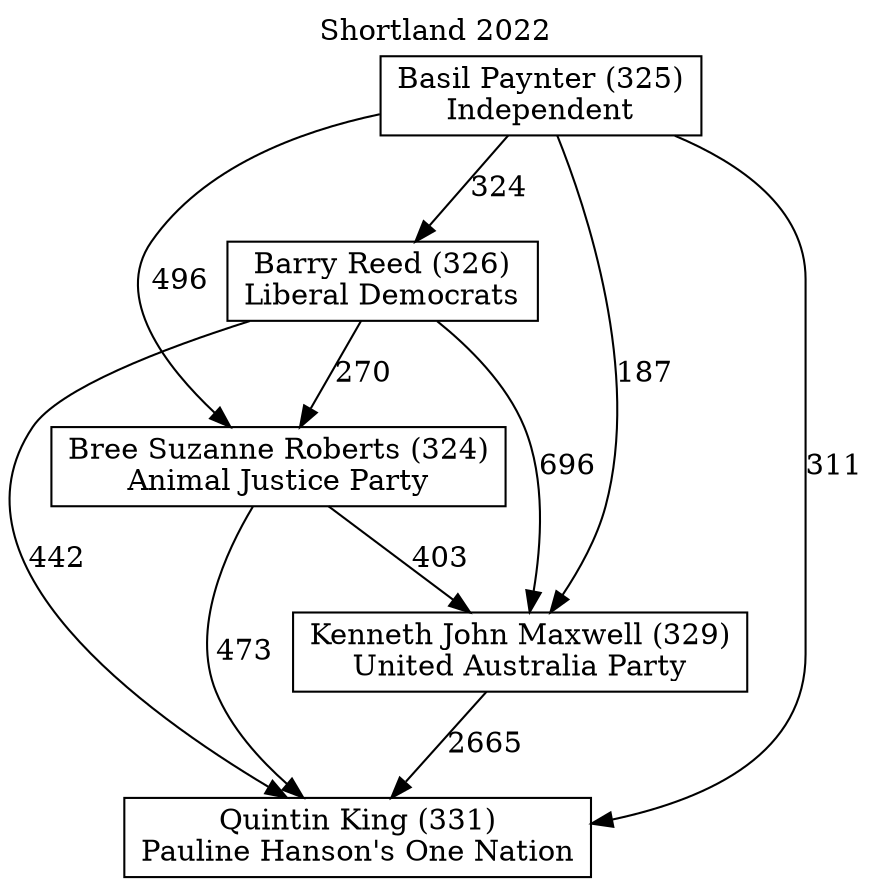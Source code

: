// House preference flow
digraph "Quintin King (331)_Shortland_2022" {
	graph [label="Shortland 2022" labelloc=t mclimit=10]
	node [shape=box]
	"Quintin King (331)" [label="Quintin King (331)
Pauline Hanson's One Nation"]
	"Kenneth John Maxwell (329)" [label="Kenneth John Maxwell (329)
United Australia Party"]
	"Bree Suzanne Roberts (324)" [label="Bree Suzanne Roberts (324)
Animal Justice Party"]
	"Barry Reed (326)" [label="Barry Reed (326)
Liberal Democrats"]
	"Basil Paynter (325)" [label="Basil Paynter (325)
Independent"]
	"Kenneth John Maxwell (329)" -> "Quintin King (331)" [label=2665]
	"Bree Suzanne Roberts (324)" -> "Kenneth John Maxwell (329)" [label=403]
	"Barry Reed (326)" -> "Bree Suzanne Roberts (324)" [label=270]
	"Basil Paynter (325)" -> "Barry Reed (326)" [label=324]
	"Bree Suzanne Roberts (324)" -> "Quintin King (331)" [label=473]
	"Barry Reed (326)" -> "Quintin King (331)" [label=442]
	"Basil Paynter (325)" -> "Quintin King (331)" [label=311]
	"Basil Paynter (325)" -> "Bree Suzanne Roberts (324)" [label=496]
	"Barry Reed (326)" -> "Kenneth John Maxwell (329)" [label=696]
	"Basil Paynter (325)" -> "Kenneth John Maxwell (329)" [label=187]
}
